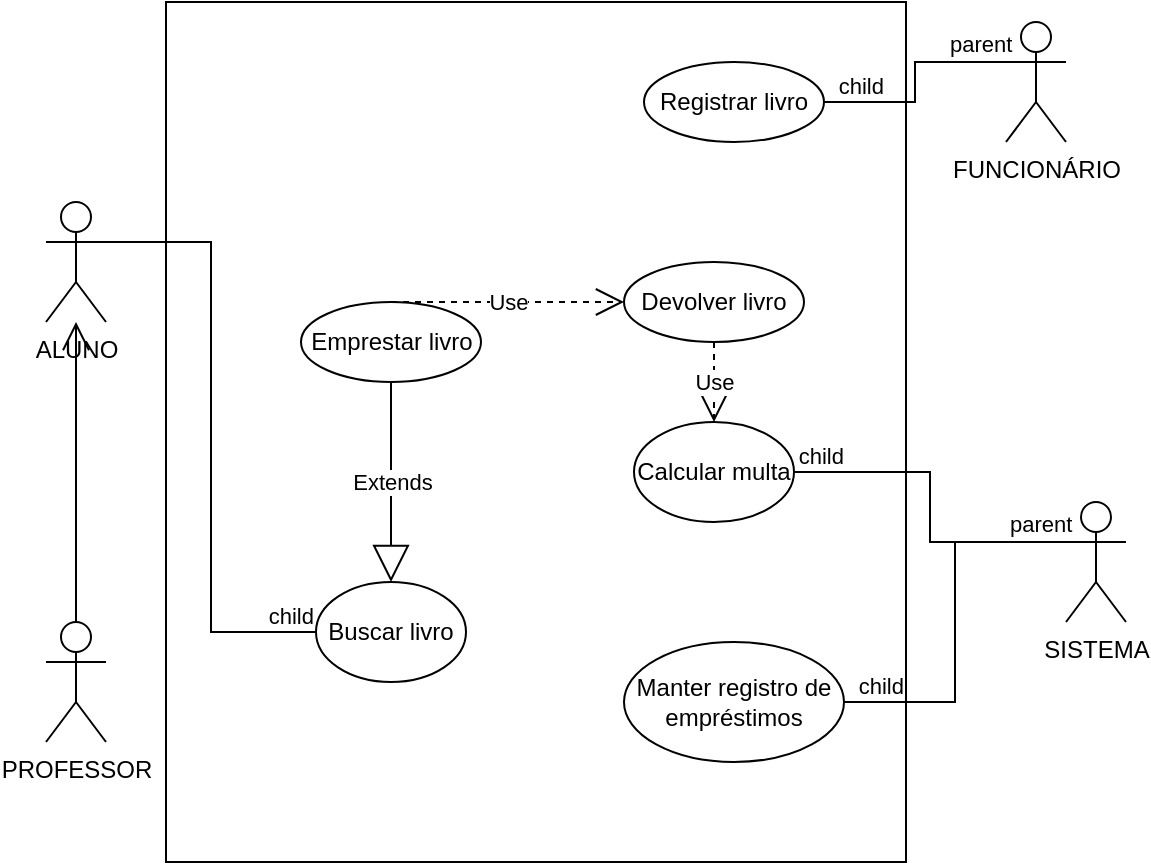 <mxfile version="21.8.0" type="github">
  <diagram name="Página-1" id="cuYmLeWVTME4T_xEZBpx">
    <mxGraphModel dx="795" dy="508" grid="1" gridSize="10" guides="1" tooltips="1" connect="1" arrows="1" fold="1" page="1" pageScale="1" pageWidth="827" pageHeight="1169" math="0" shadow="0">
      <root>
        <mxCell id="0" />
        <mxCell id="1" parent="0" />
        <mxCell id="NnGKVtw9Gsvu_qK-5UKL-2" value="FUNCIONÁRIO" style="shape=umlActor;verticalLabelPosition=bottom;verticalAlign=top;html=1;" parent="1" vertex="1">
          <mxGeometry x="600" y="40" width="30" height="60" as="geometry" />
        </mxCell>
        <mxCell id="NnGKVtw9Gsvu_qK-5UKL-5" value="" style="verticalLabelPosition=bottom;verticalAlign=top;html=1;shape=mxgraph.basic.rect;fillColor2=none;strokeWidth=1;size=20;indent=5;" parent="1" vertex="1">
          <mxGeometry x="180" y="30" width="370" height="430" as="geometry" />
        </mxCell>
        <mxCell id="NnGKVtw9Gsvu_qK-5UKL-6" value="ALUNO" style="shape=umlActor;verticalLabelPosition=bottom;verticalAlign=top;html=1;" parent="1" vertex="1">
          <mxGeometry x="120" y="130" width="30" height="60" as="geometry" />
        </mxCell>
        <mxCell id="NnGKVtw9Gsvu_qK-5UKL-7" value="PROFESSOR" style="shape=umlActor;verticalLabelPosition=bottom;verticalAlign=top;html=1;" parent="1" vertex="1">
          <mxGeometry x="120" y="340" width="30" height="60" as="geometry" />
        </mxCell>
        <mxCell id="NnGKVtw9Gsvu_qK-5UKL-8" value="" style="endArrow=open;endFill=1;endSize=12;html=1;rounded=0;exitX=0.5;exitY=0;exitDx=0;exitDy=0;exitPerimeter=0;" parent="1" source="NnGKVtw9Gsvu_qK-5UKL-7" target="NnGKVtw9Gsvu_qK-5UKL-6" edge="1">
          <mxGeometry width="160" relative="1" as="geometry">
            <mxPoint x="270" y="130" as="sourcePoint" />
            <mxPoint x="430" y="130" as="targetPoint" />
          </mxGeometry>
        </mxCell>
        <mxCell id="NnGKVtw9Gsvu_qK-5UKL-10" value="Registrar livro" style="ellipse;whiteSpace=wrap;html=1;" parent="1" vertex="1">
          <mxGeometry x="419" y="60" width="90" height="40" as="geometry" />
        </mxCell>
        <mxCell id="NnGKVtw9Gsvu_qK-5UKL-12" value="" style="endArrow=none;html=1;edgeStyle=orthogonalEdgeStyle;rounded=0;entryX=1;entryY=0.5;entryDx=0;entryDy=0;exitX=0;exitY=0.333;exitDx=0;exitDy=0;exitPerimeter=0;" parent="1" source="NnGKVtw9Gsvu_qK-5UKL-2" target="NnGKVtw9Gsvu_qK-5UKL-10" edge="1">
          <mxGeometry relative="1" as="geometry">
            <mxPoint x="280" y="150" as="sourcePoint" />
            <mxPoint x="440" y="150" as="targetPoint" />
          </mxGeometry>
        </mxCell>
        <mxCell id="NnGKVtw9Gsvu_qK-5UKL-13" value="parent" style="edgeLabel;resizable=0;html=1;align=left;verticalAlign=bottom;" parent="NnGKVtw9Gsvu_qK-5UKL-12" connectable="0" vertex="1">
          <mxGeometry x="-1" relative="1" as="geometry">
            <mxPoint x="-30" as="offset" />
          </mxGeometry>
        </mxCell>
        <mxCell id="NnGKVtw9Gsvu_qK-5UKL-14" value="child" style="edgeLabel;resizable=0;html=1;align=right;verticalAlign=bottom;" parent="NnGKVtw9Gsvu_qK-5UKL-12" connectable="0" vertex="1">
          <mxGeometry x="1" relative="1" as="geometry">
            <mxPoint x="30" as="offset" />
          </mxGeometry>
        </mxCell>
        <mxCell id="NnGKVtw9Gsvu_qK-5UKL-15" value="Emprestar livro" style="ellipse;whiteSpace=wrap;html=1;" parent="1" vertex="1">
          <mxGeometry x="247.5" y="180" width="90" height="40" as="geometry" />
        </mxCell>
        <mxCell id="NnGKVtw9Gsvu_qK-5UKL-20" value="Devolver livro" style="ellipse;whiteSpace=wrap;html=1;" parent="1" vertex="1">
          <mxGeometry x="409" y="160" width="90" height="40" as="geometry" />
        </mxCell>
        <mxCell id="NnGKVtw9Gsvu_qK-5UKL-21" value="Use" style="endArrow=open;endSize=12;dashed=1;html=1;rounded=0;exitX=0.5;exitY=0;exitDx=0;exitDy=0;" parent="1" source="NnGKVtw9Gsvu_qK-5UKL-15" target="NnGKVtw9Gsvu_qK-5UKL-20" edge="1">
          <mxGeometry width="160" relative="1" as="geometry">
            <mxPoint x="280" y="150" as="sourcePoint" />
            <mxPoint x="440" y="150" as="targetPoint" />
          </mxGeometry>
        </mxCell>
        <mxCell id="NnGKVtw9Gsvu_qK-5UKL-22" value="Calcular multa" style="ellipse;whiteSpace=wrap;html=1;" parent="1" vertex="1">
          <mxGeometry x="414" y="240" width="80" height="50" as="geometry" />
        </mxCell>
        <mxCell id="NnGKVtw9Gsvu_qK-5UKL-23" value="Use" style="endArrow=open;endSize=12;dashed=1;html=1;rounded=0;exitX=0.5;exitY=1;exitDx=0;exitDy=0;" parent="1" source="NnGKVtw9Gsvu_qK-5UKL-20" target="NnGKVtw9Gsvu_qK-5UKL-22" edge="1">
          <mxGeometry width="160" relative="1" as="geometry">
            <mxPoint x="280" y="150" as="sourcePoint" />
            <mxPoint x="440" y="150" as="targetPoint" />
          </mxGeometry>
        </mxCell>
        <mxCell id="NnGKVtw9Gsvu_qK-5UKL-27" value="SISTEMA" style="shape=umlActor;verticalLabelPosition=bottom;verticalAlign=top;html=1;" parent="1" vertex="1">
          <mxGeometry x="630" y="280" width="30" height="60" as="geometry" />
        </mxCell>
        <mxCell id="NnGKVtw9Gsvu_qK-5UKL-28" value="" style="endArrow=none;html=1;edgeStyle=orthogonalEdgeStyle;rounded=0;exitX=0;exitY=0.333;exitDx=0;exitDy=0;exitPerimeter=0;entryX=1;entryY=0.5;entryDx=0;entryDy=0;" parent="1" source="NnGKVtw9Gsvu_qK-5UKL-27" target="NnGKVtw9Gsvu_qK-5UKL-22" edge="1">
          <mxGeometry relative="1" as="geometry">
            <mxPoint x="280" y="150" as="sourcePoint" />
            <mxPoint x="440" y="150" as="targetPoint" />
          </mxGeometry>
        </mxCell>
        <mxCell id="NnGKVtw9Gsvu_qK-5UKL-29" value="parent" style="edgeLabel;resizable=0;html=1;align=left;verticalAlign=bottom;" parent="NnGKVtw9Gsvu_qK-5UKL-28" connectable="0" vertex="1">
          <mxGeometry x="-1" relative="1" as="geometry">
            <mxPoint x="-30" as="offset" />
          </mxGeometry>
        </mxCell>
        <mxCell id="NnGKVtw9Gsvu_qK-5UKL-30" value="child" style="edgeLabel;resizable=0;html=1;align=right;verticalAlign=bottom;" parent="NnGKVtw9Gsvu_qK-5UKL-28" connectable="0" vertex="1">
          <mxGeometry x="1" relative="1" as="geometry">
            <mxPoint x="25" as="offset" />
          </mxGeometry>
        </mxCell>
        <mxCell id="NnGKVtw9Gsvu_qK-5UKL-31" value="Manter registro de empréstimos" style="ellipse;whiteSpace=wrap;html=1;" parent="1" vertex="1">
          <mxGeometry x="409" y="350" width="110" height="60" as="geometry" />
        </mxCell>
        <mxCell id="NnGKVtw9Gsvu_qK-5UKL-32" value="" style="endArrow=none;html=1;edgeStyle=orthogonalEdgeStyle;rounded=0;exitX=0;exitY=0.333;exitDx=0;exitDy=0;exitPerimeter=0;entryX=1;entryY=0.5;entryDx=0;entryDy=0;" parent="1" source="NnGKVtw9Gsvu_qK-5UKL-27" target="NnGKVtw9Gsvu_qK-5UKL-31" edge="1">
          <mxGeometry relative="1" as="geometry">
            <mxPoint x="280" y="150" as="sourcePoint" />
            <mxPoint x="440" y="150" as="targetPoint" />
          </mxGeometry>
        </mxCell>
        <mxCell id="NnGKVtw9Gsvu_qK-5UKL-34" value="child" style="edgeLabel;resizable=0;html=1;align=right;verticalAlign=bottom;" parent="NnGKVtw9Gsvu_qK-5UKL-32" connectable="0" vertex="1">
          <mxGeometry x="1" relative="1" as="geometry">
            <mxPoint x="30" as="offset" />
          </mxGeometry>
        </mxCell>
        <mxCell id="NnGKVtw9Gsvu_qK-5UKL-35" value="Buscar livro" style="ellipse;whiteSpace=wrap;html=1;" parent="1" vertex="1">
          <mxGeometry x="255" y="320" width="75" height="50" as="geometry" />
        </mxCell>
        <mxCell id="NnGKVtw9Gsvu_qK-5UKL-38" value="" style="endArrow=none;html=1;edgeStyle=orthogonalEdgeStyle;rounded=0;exitX=1;exitY=0.333;exitDx=0;exitDy=0;exitPerimeter=0;entryX=0;entryY=0.5;entryDx=0;entryDy=0;" parent="1" source="NnGKVtw9Gsvu_qK-5UKL-6" target="NnGKVtw9Gsvu_qK-5UKL-35" edge="1">
          <mxGeometry relative="1" as="geometry">
            <mxPoint x="170" y="70" as="sourcePoint" />
            <mxPoint x="257.5" y="190" as="targetPoint" />
          </mxGeometry>
        </mxCell>
        <mxCell id="NnGKVtw9Gsvu_qK-5UKL-40" value="child" style="edgeLabel;resizable=0;html=1;align=right;verticalAlign=bottom;" parent="NnGKVtw9Gsvu_qK-5UKL-38" connectable="0" vertex="1">
          <mxGeometry x="1" relative="1" as="geometry" />
        </mxCell>
        <mxCell id="VHSJli-LO9bZ01tEtnvk-1" value="Extends" style="endArrow=block;endSize=16;endFill=0;html=1;rounded=0;exitX=0.5;exitY=1;exitDx=0;exitDy=0;entryX=0.5;entryY=0;entryDx=0;entryDy=0;" edge="1" parent="1" source="NnGKVtw9Gsvu_qK-5UKL-15" target="NnGKVtw9Gsvu_qK-5UKL-35">
          <mxGeometry width="160" relative="1" as="geometry">
            <mxPoint x="230" y="280" as="sourcePoint" />
            <mxPoint x="440" y="310" as="targetPoint" />
          </mxGeometry>
        </mxCell>
      </root>
    </mxGraphModel>
  </diagram>
</mxfile>
